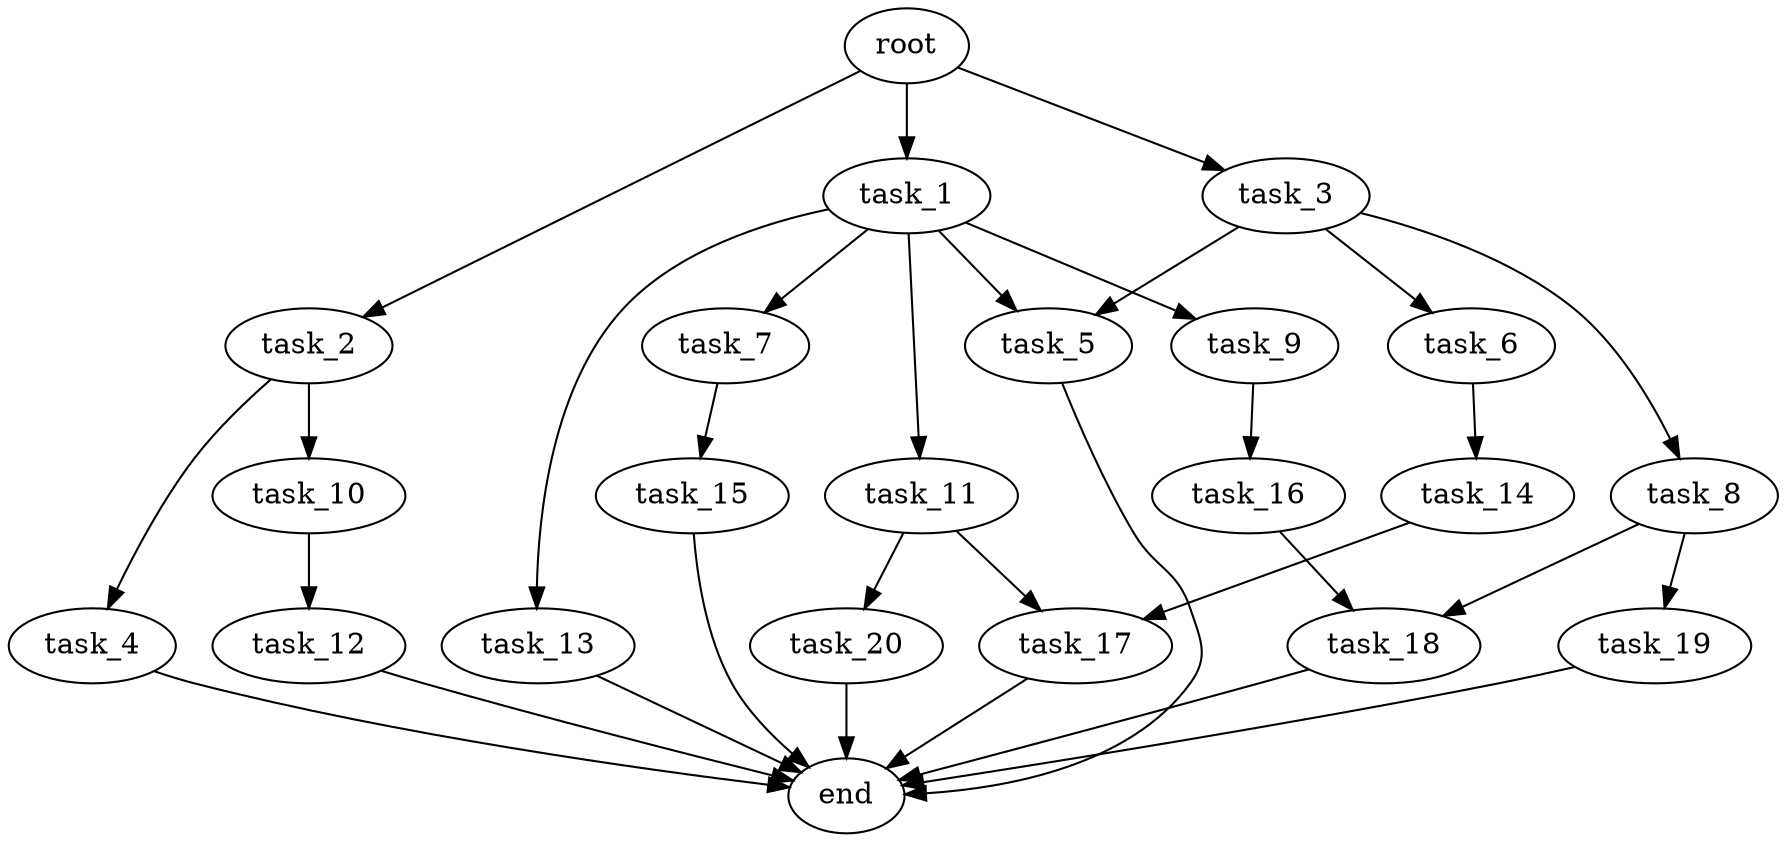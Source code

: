 digraph G {
  root [size="0.000000e+00"];
  task_1 [size="3.451412e+09"];
  task_2 [size="6.422969e+09"];
  task_3 [size="7.555084e+09"];
  task_4 [size="1.160828e+09"];
  task_5 [size="1.676836e+09"];
  task_6 [size="3.988049e+09"];
  task_7 [size="3.014370e+09"];
  task_8 [size="7.461759e+09"];
  task_9 [size="7.524526e+09"];
  task_10 [size="5.325676e+09"];
  task_11 [size="3.798628e+09"];
  task_12 [size="7.056372e+09"];
  task_13 [size="4.746421e+09"];
  task_14 [size="1.452353e+09"];
  task_15 [size="8.702907e+09"];
  task_16 [size="1.196185e+08"];
  task_17 [size="9.272298e+09"];
  task_18 [size="4.488757e+09"];
  task_19 [size="6.785256e+09"];
  task_20 [size="9.617665e+09"];
  end [size="0.000000e+00"];

  root -> task_1 [size="1.000000e-12"];
  root -> task_2 [size="1.000000e-12"];
  root -> task_3 [size="1.000000e-12"];
  task_1 -> task_5 [size="8.384182e+07"];
  task_1 -> task_7 [size="3.014370e+08"];
  task_1 -> task_9 [size="7.524526e+08"];
  task_1 -> task_11 [size="3.798628e+08"];
  task_1 -> task_13 [size="4.746421e+08"];
  task_2 -> task_4 [size="1.160828e+08"];
  task_2 -> task_10 [size="5.325676e+08"];
  task_3 -> task_5 [size="8.384182e+07"];
  task_3 -> task_6 [size="3.988049e+08"];
  task_3 -> task_8 [size="7.461759e+08"];
  task_4 -> end [size="1.000000e-12"];
  task_5 -> end [size="1.000000e-12"];
  task_6 -> task_14 [size="1.452353e+08"];
  task_7 -> task_15 [size="8.702907e+08"];
  task_8 -> task_18 [size="2.244379e+08"];
  task_8 -> task_19 [size="6.785256e+08"];
  task_9 -> task_16 [size="1.196185e+07"];
  task_10 -> task_12 [size="7.056372e+08"];
  task_11 -> task_17 [size="4.636149e+08"];
  task_11 -> task_20 [size="9.617665e+08"];
  task_12 -> end [size="1.000000e-12"];
  task_13 -> end [size="1.000000e-12"];
  task_14 -> task_17 [size="4.636149e+08"];
  task_15 -> end [size="1.000000e-12"];
  task_16 -> task_18 [size="2.244379e+08"];
  task_17 -> end [size="1.000000e-12"];
  task_18 -> end [size="1.000000e-12"];
  task_19 -> end [size="1.000000e-12"];
  task_20 -> end [size="1.000000e-12"];
}
